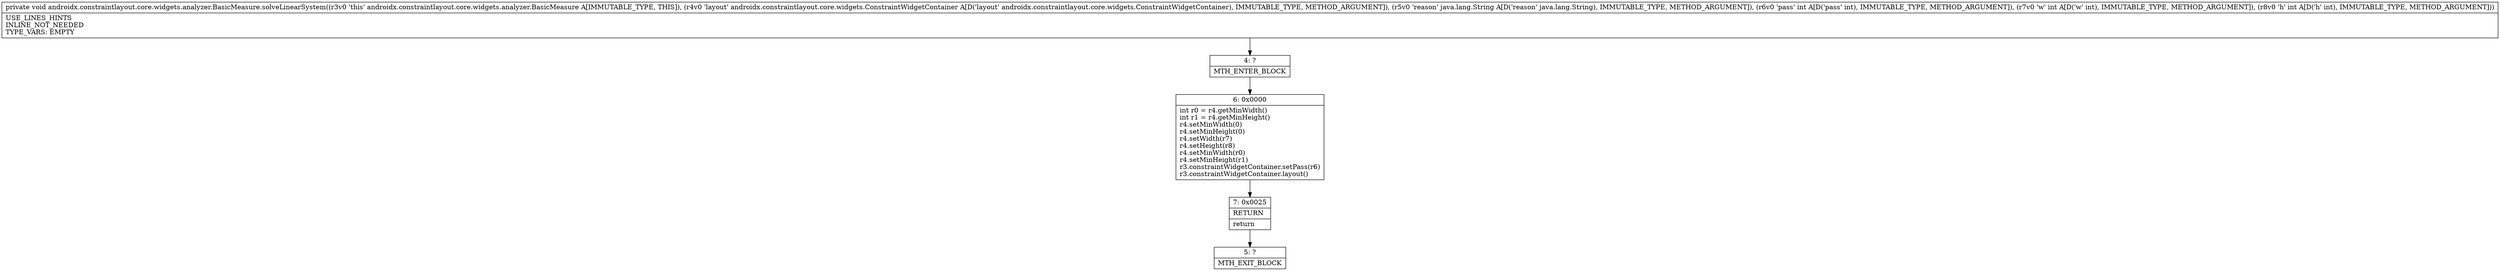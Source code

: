 digraph "CFG forandroidx.constraintlayout.core.widgets.analyzer.BasicMeasure.solveLinearSystem(Landroidx\/constraintlayout\/core\/widgets\/ConstraintWidgetContainer;Ljava\/lang\/String;III)V" {
Node_4 [shape=record,label="{4\:\ ?|MTH_ENTER_BLOCK\l}"];
Node_6 [shape=record,label="{6\:\ 0x0000|int r0 = r4.getMinWidth()\lint r1 = r4.getMinHeight()\lr4.setMinWidth(0)\lr4.setMinHeight(0)\lr4.setWidth(r7)\lr4.setHeight(r8)\lr4.setMinWidth(r0)\lr4.setMinHeight(r1)\lr3.constraintWidgetContainer.setPass(r6)\lr3.constraintWidgetContainer.layout()\l}"];
Node_7 [shape=record,label="{7\:\ 0x0025|RETURN\l|return\l}"];
Node_5 [shape=record,label="{5\:\ ?|MTH_EXIT_BLOCK\l}"];
MethodNode[shape=record,label="{private void androidx.constraintlayout.core.widgets.analyzer.BasicMeasure.solveLinearSystem((r3v0 'this' androidx.constraintlayout.core.widgets.analyzer.BasicMeasure A[IMMUTABLE_TYPE, THIS]), (r4v0 'layout' androidx.constraintlayout.core.widgets.ConstraintWidgetContainer A[D('layout' androidx.constraintlayout.core.widgets.ConstraintWidgetContainer), IMMUTABLE_TYPE, METHOD_ARGUMENT]), (r5v0 'reason' java.lang.String A[D('reason' java.lang.String), IMMUTABLE_TYPE, METHOD_ARGUMENT]), (r6v0 'pass' int A[D('pass' int), IMMUTABLE_TYPE, METHOD_ARGUMENT]), (r7v0 'w' int A[D('w' int), IMMUTABLE_TYPE, METHOD_ARGUMENT]), (r8v0 'h' int A[D('h' int), IMMUTABLE_TYPE, METHOD_ARGUMENT]))  | USE_LINES_HINTS\lINLINE_NOT_NEEDED\lTYPE_VARS: EMPTY\l}"];
MethodNode -> Node_4;Node_4 -> Node_6;
Node_6 -> Node_7;
Node_7 -> Node_5;
}

